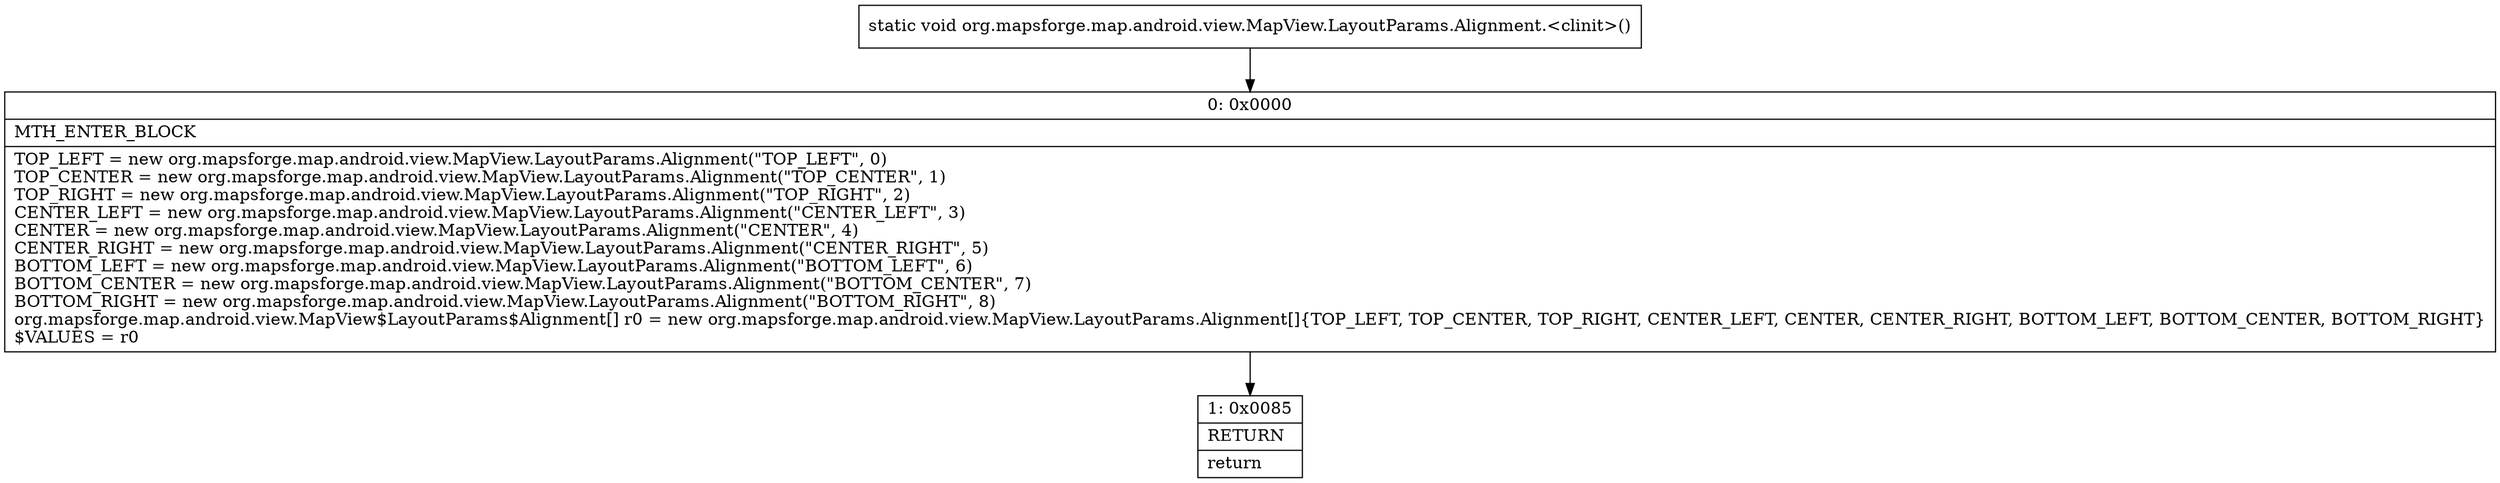 digraph "CFG fororg.mapsforge.map.android.view.MapView.LayoutParams.Alignment.\<clinit\>()V" {
Node_0 [shape=record,label="{0\:\ 0x0000|MTH_ENTER_BLOCK\l|TOP_LEFT = new org.mapsforge.map.android.view.MapView.LayoutParams.Alignment(\"TOP_LEFT\", 0)\lTOP_CENTER = new org.mapsforge.map.android.view.MapView.LayoutParams.Alignment(\"TOP_CENTER\", 1)\lTOP_RIGHT = new org.mapsforge.map.android.view.MapView.LayoutParams.Alignment(\"TOP_RIGHT\", 2)\lCENTER_LEFT = new org.mapsforge.map.android.view.MapView.LayoutParams.Alignment(\"CENTER_LEFT\", 3)\lCENTER = new org.mapsforge.map.android.view.MapView.LayoutParams.Alignment(\"CENTER\", 4)\lCENTER_RIGHT = new org.mapsforge.map.android.view.MapView.LayoutParams.Alignment(\"CENTER_RIGHT\", 5)\lBOTTOM_LEFT = new org.mapsforge.map.android.view.MapView.LayoutParams.Alignment(\"BOTTOM_LEFT\", 6)\lBOTTOM_CENTER = new org.mapsforge.map.android.view.MapView.LayoutParams.Alignment(\"BOTTOM_CENTER\", 7)\lBOTTOM_RIGHT = new org.mapsforge.map.android.view.MapView.LayoutParams.Alignment(\"BOTTOM_RIGHT\", 8)\lorg.mapsforge.map.android.view.MapView$LayoutParams$Alignment[] r0 = new org.mapsforge.map.android.view.MapView.LayoutParams.Alignment[]\{TOP_LEFT, TOP_CENTER, TOP_RIGHT, CENTER_LEFT, CENTER, CENTER_RIGHT, BOTTOM_LEFT, BOTTOM_CENTER, BOTTOM_RIGHT\}\l$VALUES = r0\l}"];
Node_1 [shape=record,label="{1\:\ 0x0085|RETURN\l|return\l}"];
MethodNode[shape=record,label="{static void org.mapsforge.map.android.view.MapView.LayoutParams.Alignment.\<clinit\>() }"];
MethodNode -> Node_0;
Node_0 -> Node_1;
}

